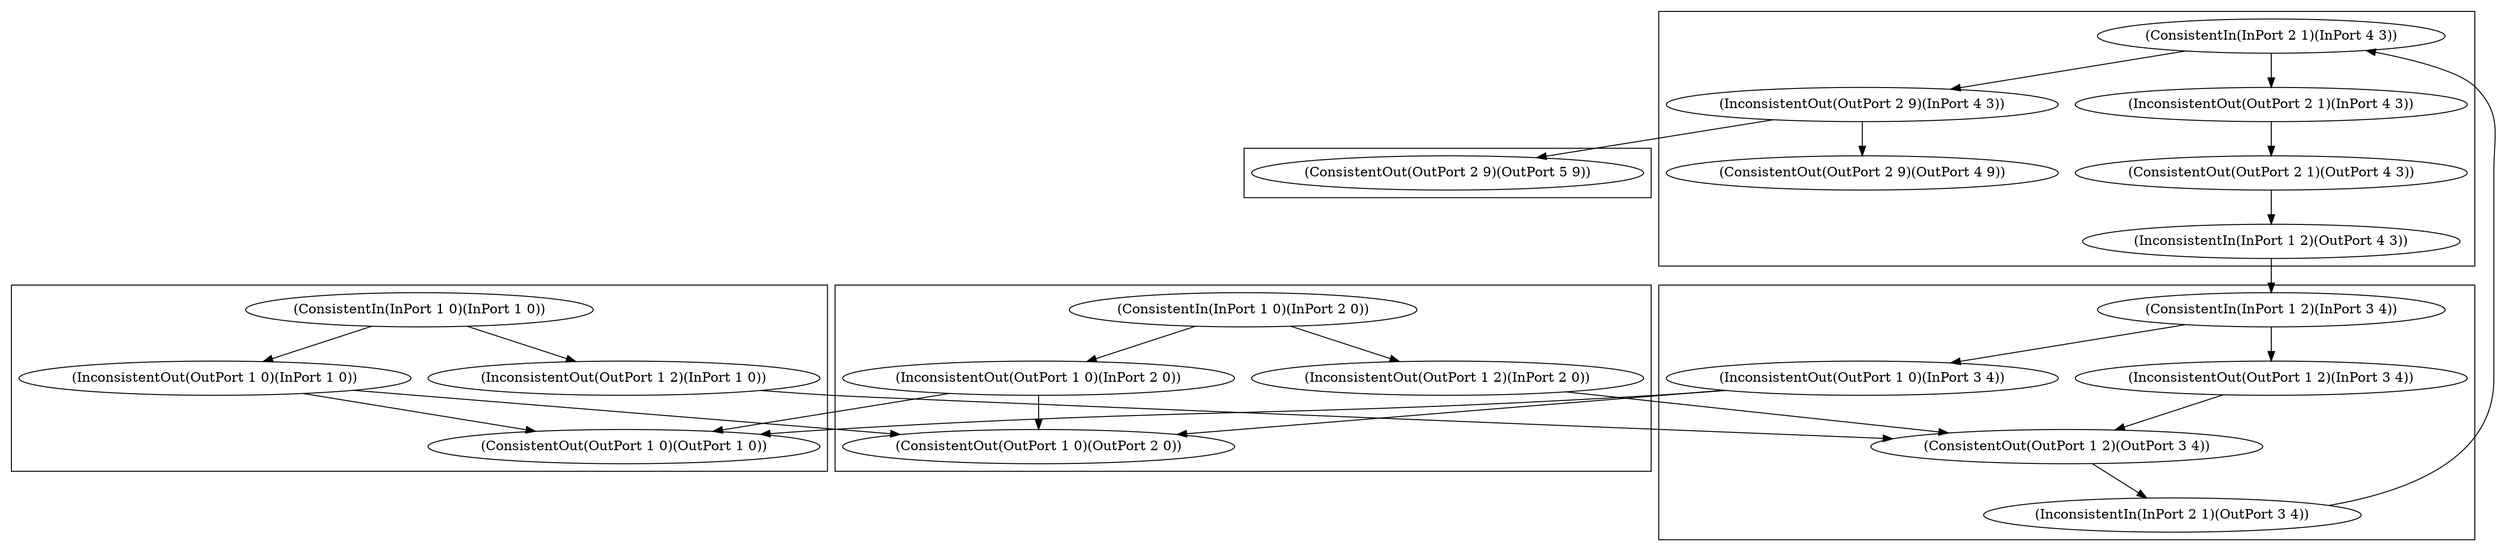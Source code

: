 digraph G {
  "(ConsistentIn(InPort 1 0)(InPort 1 0))";
  "(ConsistentIn(InPort 1 0)(InPort 2 0))";
  "(ConsistentIn(InPort 1 2)(InPort 3 4))";
  "(ConsistentIn(InPort 2 1)(InPort 4 3))";
  "(InconsistentOut(OutPort 1 0)(InPort 1 0))";
  "(InconsistentOut(OutPort 1 0)(InPort 2 0))";
  "(InconsistentOut(OutPort 1 0)(InPort 3 4))";
  "(InconsistentOut(OutPort 1 2)(InPort 1 0))";
  "(InconsistentOut(OutPort 1 2)(InPort 2 0))";
  "(InconsistentOut(OutPort 1 2)(InPort 3 4))";
  "(InconsistentOut(OutPort 2 1)(InPort 4 3))";
  "(InconsistentOut(OutPort 2 9)(InPort 4 3))";
  "(ConsistentOut(OutPort 1 0)(OutPort 1 0))";
  "(ConsistentOut(OutPort 1 0)(OutPort 2 0))";
  "(ConsistentOut(OutPort 1 2)(OutPort 3 4))";
  "(ConsistentOut(OutPort 2 1)(OutPort 4 3))";
  "(ConsistentOut(OutPort 2 9)(OutPort 4 9))";
  "(ConsistentOut(OutPort 2 9)(OutPort 5 9))";
  "(InconsistentIn(InPort 1 2)(OutPort 4 3))";
  "(InconsistentIn(InPort 2 1)(OutPort 3 4))";
  
  subgraph cluster_1 { "(ConsistentOut(OutPort 1 0)(OutPort 1 0))";"(InconsistentOut(OutPort 1 2)(InPort 1 0))";"(InconsistentOut(OutPort 1 0)(InPort 1 0))";"(ConsistentIn(InPort 1 0)(InPort 1 0))";
     };
  subgraph cluster_2 { "(ConsistentOut(OutPort 1 0)(OutPort 2 0))";"(InconsistentOut(OutPort 1 2)(InPort 2 0))";"(InconsistentOut(OutPort 1 0)(InPort 2 0))";"(ConsistentIn(InPort 1 0)(InPort 2 0))";
     };
  subgraph cluster_3 { "(InconsistentIn(InPort 2 1)(OutPort 3 4))";"(ConsistentOut(OutPort 1 2)(OutPort 3 4))";"(InconsistentOut(OutPort 1 2)(InPort 3 4))";"(InconsistentOut(OutPort 1 0)(InPort 3 4))";"(ConsistentIn(InPort 1 2)(InPort 3 4))";
     };
  subgraph cluster_4 { "(InconsistentIn(InPort 1 2)(OutPort 4 3))";"(ConsistentOut(OutPort 2 9)(OutPort 4 9))";"(ConsistentOut(OutPort 2 1)(OutPort 4 3))";"(InconsistentOut(OutPort 2 9)(InPort 4 3))";"(InconsistentOut(OutPort 2 1)(InPort 4 3))";"(ConsistentIn(InPort 2 1)(InPort 4 3))";
     };
  subgraph cluster_5 { "(ConsistentOut(OutPort 2 9)(OutPort 5 9))";
     };
  
  "(ConsistentIn(InPort 1 0)(InPort 1 0))" -> "(InconsistentOut(OutPort 1 0)(InPort 1 0))";
  "(ConsistentIn(InPort 1 0)(InPort 1 0))" -> "(InconsistentOut(OutPort 1 2)(InPort 1 0))";
  "(ConsistentIn(InPort 1 0)(InPort 2 0))" -> "(InconsistentOut(OutPort 1 0)(InPort 2 0))";
  "(ConsistentIn(InPort 1 0)(InPort 2 0))" -> "(InconsistentOut(OutPort 1 2)(InPort 2 0))";
  "(ConsistentIn(InPort 1 2)(InPort 3 4))" -> "(InconsistentOut(OutPort 1 0)(InPort 3 4))";
  "(ConsistentIn(InPort 1 2)(InPort 3 4))" -> "(InconsistentOut(OutPort 1 2)(InPort 3 4))";
  "(ConsistentIn(InPort 2 1)(InPort 4 3))" -> "(InconsistentOut(OutPort 2 1)(InPort 4 3))";
  "(ConsistentIn(InPort 2 1)(InPort 4 3))" -> "(InconsistentOut(OutPort 2 9)(InPort 4 3))";
  "(InconsistentOut(OutPort 1 0)(InPort 1 0))" -> "(ConsistentOut(OutPort 1 0)(OutPort 1 0))";
  "(InconsistentOut(OutPort 1 0)(InPort 1 0))" -> "(ConsistentOut(OutPort 1 0)(OutPort 2 0))";
  "(InconsistentOut(OutPort 1 0)(InPort 2 0))" -> "(ConsistentOut(OutPort 1 0)(OutPort 1 0))";
  "(InconsistentOut(OutPort 1 0)(InPort 2 0))" -> "(ConsistentOut(OutPort 1 0)(OutPort 2 0))";
  "(InconsistentOut(OutPort 1 0)(InPort 3 4))" -> "(ConsistentOut(OutPort 1 0)(OutPort 1 0))";
  "(InconsistentOut(OutPort 1 0)(InPort 3 4))" -> "(ConsistentOut(OutPort 1 0)(OutPort 2 0))";
  "(InconsistentOut(OutPort 1 2)(InPort 1 0))" -> "(ConsistentOut(OutPort 1 2)(OutPort 3 4))";
  "(InconsistentOut(OutPort 1 2)(InPort 2 0))" -> "(ConsistentOut(OutPort 1 2)(OutPort 3 4))";
  "(InconsistentOut(OutPort 1 2)(InPort 3 4))" -> "(ConsistentOut(OutPort 1 2)(OutPort 3 4))";
  "(InconsistentOut(OutPort 2 1)(InPort 4 3))" -> "(ConsistentOut(OutPort 2 1)(OutPort 4 3))";
  "(InconsistentOut(OutPort 2 9)(InPort 4 3))" -> "(ConsistentOut(OutPort 2 9)(OutPort 4 9))";
  "(InconsistentOut(OutPort 2 9)(InPort 4 3))" -> "(ConsistentOut(OutPort 2 9)(OutPort 5 9))";
  "(ConsistentOut(OutPort 1 2)(OutPort 3 4))" -> "(InconsistentIn(InPort 2 1)(OutPort 3 4))";
  "(ConsistentOut(OutPort 2 1)(OutPort 4 3))" -> "(InconsistentIn(InPort 1 2)(OutPort 4 3))";
  "(InconsistentIn(InPort 1 2)(OutPort 4 3))" -> "(ConsistentIn(InPort 1 2)(InPort 3 4))";
  "(InconsistentIn(InPort 2 1)(OutPort 3 4))" -> "(ConsistentIn(InPort 2 1)(InPort 4 3))";
  
  }